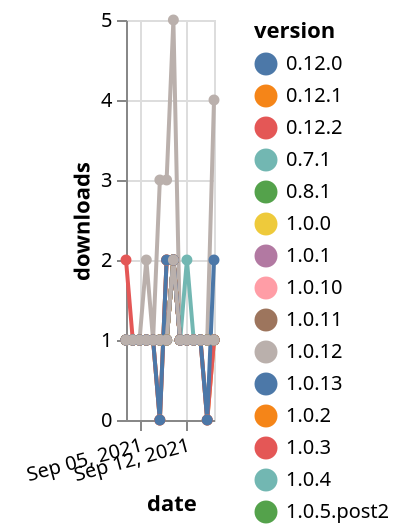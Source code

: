 {"$schema": "https://vega.github.io/schema/vega-lite/v5.json", "description": "A simple bar chart with embedded data.", "data": {"values": [{"date": "2021-09-03", "total": 210, "delta": 1, "version": "1.0.4"}, {"date": "2021-09-04", "total": 211, "delta": 1, "version": "1.0.4"}, {"date": "2021-09-05", "total": 212, "delta": 1, "version": "1.0.4"}, {"date": "2021-09-06", "total": 213, "delta": 1, "version": "1.0.4"}, {"date": "2021-09-07", "total": 214, "delta": 1, "version": "1.0.4"}, {"date": "2021-09-08", "total": 215, "delta": 1, "version": "1.0.4"}, {"date": "2021-09-09", "total": 216, "delta": 1, "version": "1.0.4"}, {"date": "2021-09-10", "total": 218, "delta": 2, "version": "1.0.4"}, {"date": "2021-09-11", "total": 219, "delta": 1, "version": "1.0.4"}, {"date": "2021-09-12", "total": 220, "delta": 1, "version": "1.0.4"}, {"date": "2021-09-13", "total": 221, "delta": 1, "version": "1.0.4"}, {"date": "2021-09-14", "total": 222, "delta": 1, "version": "1.0.4"}, {"date": "2021-09-15", "total": 223, "delta": 1, "version": "1.0.4"}, {"date": "2021-09-16", "total": 224, "delta": 1, "version": "1.0.4"}, {"date": "2021-09-03", "total": 179, "delta": 1, "version": "1.0.9"}, {"date": "2021-09-04", "total": 180, "delta": 1, "version": "1.0.9"}, {"date": "2021-09-05", "total": 181, "delta": 1, "version": "1.0.9"}, {"date": "2021-09-06", "total": 182, "delta": 1, "version": "1.0.9"}, {"date": "2021-09-07", "total": 183, "delta": 1, "version": "1.0.9"}, {"date": "2021-09-08", "total": 184, "delta": 1, "version": "1.0.9"}, {"date": "2021-09-09", "total": 185, "delta": 1, "version": "1.0.9"}, {"date": "2021-09-10", "total": 187, "delta": 2, "version": "1.0.9"}, {"date": "2021-09-11", "total": 188, "delta": 1, "version": "1.0.9"}, {"date": "2021-09-12", "total": 189, "delta": 1, "version": "1.0.9"}, {"date": "2021-09-13", "total": 190, "delta": 1, "version": "1.0.9"}, {"date": "2021-09-14", "total": 191, "delta": 1, "version": "1.0.9"}, {"date": "2021-09-15", "total": 192, "delta": 1, "version": "1.0.9"}, {"date": "2021-09-16", "total": 193, "delta": 1, "version": "1.0.9"}, {"date": "2021-09-03", "total": 170, "delta": 1, "version": "1.0.11"}, {"date": "2021-09-04", "total": 171, "delta": 1, "version": "1.0.11"}, {"date": "2021-09-05", "total": 172, "delta": 1, "version": "1.0.11"}, {"date": "2021-09-06", "total": 173, "delta": 1, "version": "1.0.11"}, {"date": "2021-09-07", "total": 174, "delta": 1, "version": "1.0.11"}, {"date": "2021-09-08", "total": 175, "delta": 1, "version": "1.0.11"}, {"date": "2021-09-09", "total": 176, "delta": 1, "version": "1.0.11"}, {"date": "2021-09-10", "total": 178, "delta": 2, "version": "1.0.11"}, {"date": "2021-09-11", "total": 179, "delta": 1, "version": "1.0.11"}, {"date": "2021-09-12", "total": 180, "delta": 1, "version": "1.0.11"}, {"date": "2021-09-13", "total": 181, "delta": 1, "version": "1.0.11"}, {"date": "2021-09-14", "total": 182, "delta": 1, "version": "1.0.11"}, {"date": "2021-09-15", "total": 183, "delta": 1, "version": "1.0.11"}, {"date": "2021-09-16", "total": 184, "delta": 1, "version": "1.0.11"}, {"date": "2021-09-03", "total": 235, "delta": 1, "version": "1.0.5.post2"}, {"date": "2021-09-04", "total": 236, "delta": 1, "version": "1.0.5.post2"}, {"date": "2021-09-05", "total": 237, "delta": 1, "version": "1.0.5.post2"}, {"date": "2021-09-06", "total": 238, "delta": 1, "version": "1.0.5.post2"}, {"date": "2021-09-07", "total": 239, "delta": 1, "version": "1.0.5.post2"}, {"date": "2021-09-08", "total": 240, "delta": 1, "version": "1.0.5.post2"}, {"date": "2021-09-09", "total": 241, "delta": 1, "version": "1.0.5.post2"}, {"date": "2021-09-10", "total": 243, "delta": 2, "version": "1.0.5.post2"}, {"date": "2021-09-11", "total": 244, "delta": 1, "version": "1.0.5.post2"}, {"date": "2021-09-12", "total": 245, "delta": 1, "version": "1.0.5.post2"}, {"date": "2021-09-13", "total": 246, "delta": 1, "version": "1.0.5.post2"}, {"date": "2021-09-14", "total": 247, "delta": 1, "version": "1.0.5.post2"}, {"date": "2021-09-15", "total": 248, "delta": 1, "version": "1.0.5.post2"}, {"date": "2021-09-16", "total": 249, "delta": 1, "version": "1.0.5.post2"}, {"date": "2021-09-03", "total": 144, "delta": 1, "version": "1.0.8"}, {"date": "2021-09-04", "total": 145, "delta": 1, "version": "1.0.8"}, {"date": "2021-09-05", "total": 146, "delta": 1, "version": "1.0.8"}, {"date": "2021-09-06", "total": 147, "delta": 1, "version": "1.0.8"}, {"date": "2021-09-07", "total": 148, "delta": 1, "version": "1.0.8"}, {"date": "2021-09-08", "total": 149, "delta": 1, "version": "1.0.8"}, {"date": "2021-09-09", "total": 150, "delta": 1, "version": "1.0.8"}, {"date": "2021-09-10", "total": 152, "delta": 2, "version": "1.0.8"}, {"date": "2021-09-11", "total": 153, "delta": 1, "version": "1.0.8"}, {"date": "2021-09-12", "total": 154, "delta": 1, "version": "1.0.8"}, {"date": "2021-09-13", "total": 155, "delta": 1, "version": "1.0.8"}, {"date": "2021-09-14", "total": 156, "delta": 1, "version": "1.0.8"}, {"date": "2021-09-15", "total": 157, "delta": 1, "version": "1.0.8"}, {"date": "2021-09-16", "total": 158, "delta": 1, "version": "1.0.8"}, {"date": "2021-09-03", "total": 296, "delta": 1, "version": "1.1.0"}, {"date": "2021-09-04", "total": 297, "delta": 1, "version": "1.1.0"}, {"date": "2021-09-05", "total": 298, "delta": 1, "version": "1.1.0"}, {"date": "2021-09-06", "total": 300, "delta": 2, "version": "1.1.0"}, {"date": "2021-09-07", "total": 301, "delta": 1, "version": "1.1.0"}, {"date": "2021-09-08", "total": 304, "delta": 3, "version": "1.1.0"}, {"date": "2021-09-09", "total": 307, "delta": 3, "version": "1.1.0"}, {"date": "2021-09-10", "total": 312, "delta": 5, "version": "1.1.0"}, {"date": "2021-09-11", "total": 313, "delta": 1, "version": "1.1.0"}, {"date": "2021-09-12", "total": 314, "delta": 1, "version": "1.1.0"}, {"date": "2021-09-13", "total": 315, "delta": 1, "version": "1.1.0"}, {"date": "2021-09-14", "total": 316, "delta": 1, "version": "1.1.0"}, {"date": "2021-09-15", "total": 317, "delta": 1, "version": "1.1.0"}, {"date": "2021-09-16", "total": 321, "delta": 4, "version": "1.1.0"}, {"date": "2021-09-03", "total": 196, "delta": 1, "version": "1.0.10"}, {"date": "2021-09-04", "total": 197, "delta": 1, "version": "1.0.10"}, {"date": "2021-09-05", "total": 198, "delta": 1, "version": "1.0.10"}, {"date": "2021-09-06", "total": 199, "delta": 1, "version": "1.0.10"}, {"date": "2021-09-07", "total": 200, "delta": 1, "version": "1.0.10"}, {"date": "2021-09-08", "total": 201, "delta": 1, "version": "1.0.10"}, {"date": "2021-09-09", "total": 202, "delta": 1, "version": "1.0.10"}, {"date": "2021-09-10", "total": 204, "delta": 2, "version": "1.0.10"}, {"date": "2021-09-11", "total": 205, "delta": 1, "version": "1.0.10"}, {"date": "2021-09-12", "total": 206, "delta": 1, "version": "1.0.10"}, {"date": "2021-09-13", "total": 207, "delta": 1, "version": "1.0.10"}, {"date": "2021-09-14", "total": 208, "delta": 1, "version": "1.0.10"}, {"date": "2021-09-15", "total": 209, "delta": 1, "version": "1.0.10"}, {"date": "2021-09-16", "total": 210, "delta": 1, "version": "1.0.10"}, {"date": "2021-09-03", "total": 182, "delta": 1, "version": "1.0.1"}, {"date": "2021-09-04", "total": 183, "delta": 1, "version": "1.0.1"}, {"date": "2021-09-05", "total": 184, "delta": 1, "version": "1.0.1"}, {"date": "2021-09-06", "total": 185, "delta": 1, "version": "1.0.1"}, {"date": "2021-09-07", "total": 186, "delta": 1, "version": "1.0.1"}, {"date": "2021-09-08", "total": 187, "delta": 1, "version": "1.0.1"}, {"date": "2021-09-09", "total": 188, "delta": 1, "version": "1.0.1"}, {"date": "2021-09-10", "total": 190, "delta": 2, "version": "1.0.1"}, {"date": "2021-09-11", "total": 191, "delta": 1, "version": "1.0.1"}, {"date": "2021-09-12", "total": 192, "delta": 1, "version": "1.0.1"}, {"date": "2021-09-13", "total": 193, "delta": 1, "version": "1.0.1"}, {"date": "2021-09-14", "total": 194, "delta": 1, "version": "1.0.1"}, {"date": "2021-09-15", "total": 195, "delta": 1, "version": "1.0.1"}, {"date": "2021-09-16", "total": 196, "delta": 1, "version": "1.0.1"}, {"date": "2021-09-03", "total": 137, "delta": 1, "version": "1.0.7"}, {"date": "2021-09-04", "total": 138, "delta": 1, "version": "1.0.7"}, {"date": "2021-09-05", "total": 139, "delta": 1, "version": "1.0.7"}, {"date": "2021-09-06", "total": 140, "delta": 1, "version": "1.0.7"}, {"date": "2021-09-07", "total": 141, "delta": 1, "version": "1.0.7"}, {"date": "2021-09-08", "total": 142, "delta": 1, "version": "1.0.7"}, {"date": "2021-09-09", "total": 143, "delta": 1, "version": "1.0.7"}, {"date": "2021-09-10", "total": 145, "delta": 2, "version": "1.0.7"}, {"date": "2021-09-11", "total": 146, "delta": 1, "version": "1.0.7"}, {"date": "2021-09-12", "total": 147, "delta": 1, "version": "1.0.7"}, {"date": "2021-09-13", "total": 148, "delta": 1, "version": "1.0.7"}, {"date": "2021-09-14", "total": 149, "delta": 1, "version": "1.0.7"}, {"date": "2021-09-15", "total": 150, "delta": 1, "version": "1.0.7"}, {"date": "2021-09-16", "total": 151, "delta": 1, "version": "1.0.7"}, {"date": "2021-09-03", "total": 178, "delta": 1, "version": "1.0.0"}, {"date": "2021-09-04", "total": 179, "delta": 1, "version": "1.0.0"}, {"date": "2021-09-05", "total": 180, "delta": 1, "version": "1.0.0"}, {"date": "2021-09-06", "total": 181, "delta": 1, "version": "1.0.0"}, {"date": "2021-09-07", "total": 182, "delta": 1, "version": "1.0.0"}, {"date": "2021-09-08", "total": 183, "delta": 1, "version": "1.0.0"}, {"date": "2021-09-09", "total": 184, "delta": 1, "version": "1.0.0"}, {"date": "2021-09-10", "total": 186, "delta": 2, "version": "1.0.0"}, {"date": "2021-09-11", "total": 187, "delta": 1, "version": "1.0.0"}, {"date": "2021-09-12", "total": 188, "delta": 1, "version": "1.0.0"}, {"date": "2021-09-13", "total": 189, "delta": 1, "version": "1.0.0"}, {"date": "2021-09-14", "total": 190, "delta": 1, "version": "1.0.0"}, {"date": "2021-09-15", "total": 191, "delta": 1, "version": "1.0.0"}, {"date": "2021-09-16", "total": 192, "delta": 1, "version": "1.0.0"}, {"date": "2021-09-03", "total": 295, "delta": 1, "version": "0.8.1"}, {"date": "2021-09-04", "total": 296, "delta": 1, "version": "0.8.1"}, {"date": "2021-09-05", "total": 297, "delta": 1, "version": "0.8.1"}, {"date": "2021-09-06", "total": 298, "delta": 1, "version": "0.8.1"}, {"date": "2021-09-07", "total": 299, "delta": 1, "version": "0.8.1"}, {"date": "2021-09-08", "total": 300, "delta": 1, "version": "0.8.1"}, {"date": "2021-09-09", "total": 301, "delta": 1, "version": "0.8.1"}, {"date": "2021-09-10", "total": 303, "delta": 2, "version": "0.8.1"}, {"date": "2021-09-11", "total": 304, "delta": 1, "version": "0.8.1"}, {"date": "2021-09-12", "total": 305, "delta": 1, "version": "0.8.1"}, {"date": "2021-09-13", "total": 306, "delta": 1, "version": "0.8.1"}, {"date": "2021-09-14", "total": 307, "delta": 1, "version": "0.8.1"}, {"date": "2021-09-15", "total": 308, "delta": 1, "version": "0.8.1"}, {"date": "2021-09-16", "total": 309, "delta": 1, "version": "0.8.1"}, {"date": "2021-09-03", "total": 204, "delta": 1, "version": "0.12.1"}, {"date": "2021-09-04", "total": 205, "delta": 1, "version": "0.12.1"}, {"date": "2021-09-05", "total": 206, "delta": 1, "version": "0.12.1"}, {"date": "2021-09-06", "total": 207, "delta": 1, "version": "0.12.1"}, {"date": "2021-09-07", "total": 208, "delta": 1, "version": "0.12.1"}, {"date": "2021-09-08", "total": 208, "delta": 0, "version": "0.12.1"}, {"date": "2021-09-09", "total": 210, "delta": 2, "version": "0.12.1"}, {"date": "2021-09-10", "total": 212, "delta": 2, "version": "0.12.1"}, {"date": "2021-09-11", "total": 213, "delta": 1, "version": "0.12.1"}, {"date": "2021-09-12", "total": 214, "delta": 1, "version": "0.12.1"}, {"date": "2021-09-13", "total": 215, "delta": 1, "version": "0.12.1"}, {"date": "2021-09-14", "total": 216, "delta": 1, "version": "0.12.1"}, {"date": "2021-09-15", "total": 216, "delta": 0, "version": "0.12.1"}, {"date": "2021-09-16", "total": 217, "delta": 1, "version": "0.12.1"}, {"date": "2021-09-03", "total": 158, "delta": 1, "version": "1.0.6"}, {"date": "2021-09-04", "total": 159, "delta": 1, "version": "1.0.6"}, {"date": "2021-09-05", "total": 160, "delta": 1, "version": "1.0.6"}, {"date": "2021-09-06", "total": 161, "delta": 1, "version": "1.0.6"}, {"date": "2021-09-07", "total": 162, "delta": 1, "version": "1.0.6"}, {"date": "2021-09-08", "total": 163, "delta": 1, "version": "1.0.6"}, {"date": "2021-09-09", "total": 164, "delta": 1, "version": "1.0.6"}, {"date": "2021-09-10", "total": 166, "delta": 2, "version": "1.0.6"}, {"date": "2021-09-11", "total": 167, "delta": 1, "version": "1.0.6"}, {"date": "2021-09-12", "total": 168, "delta": 1, "version": "1.0.6"}, {"date": "2021-09-13", "total": 169, "delta": 1, "version": "1.0.6"}, {"date": "2021-09-14", "total": 170, "delta": 1, "version": "1.0.6"}, {"date": "2021-09-15", "total": 171, "delta": 1, "version": "1.0.6"}, {"date": "2021-09-16", "total": 172, "delta": 1, "version": "1.0.6"}, {"date": "2021-09-03", "total": 224, "delta": 2, "version": "1.0.3"}, {"date": "2021-09-04", "total": 225, "delta": 1, "version": "1.0.3"}, {"date": "2021-09-05", "total": 226, "delta": 1, "version": "1.0.3"}, {"date": "2021-09-06", "total": 227, "delta": 1, "version": "1.0.3"}, {"date": "2021-09-07", "total": 228, "delta": 1, "version": "1.0.3"}, {"date": "2021-09-08", "total": 229, "delta": 1, "version": "1.0.3"}, {"date": "2021-09-09", "total": 230, "delta": 1, "version": "1.0.3"}, {"date": "2021-09-10", "total": 232, "delta": 2, "version": "1.0.3"}, {"date": "2021-09-11", "total": 233, "delta": 1, "version": "1.0.3"}, {"date": "2021-09-12", "total": 234, "delta": 1, "version": "1.0.3"}, {"date": "2021-09-13", "total": 235, "delta": 1, "version": "1.0.3"}, {"date": "2021-09-14", "total": 236, "delta": 1, "version": "1.0.3"}, {"date": "2021-09-15", "total": 237, "delta": 1, "version": "1.0.3"}, {"date": "2021-09-16", "total": 238, "delta": 1, "version": "1.0.3"}, {"date": "2021-09-03", "total": 236, "delta": 1, "version": "0.7.1"}, {"date": "2021-09-04", "total": 237, "delta": 1, "version": "0.7.1"}, {"date": "2021-09-05", "total": 238, "delta": 1, "version": "0.7.1"}, {"date": "2021-09-06", "total": 239, "delta": 1, "version": "0.7.1"}, {"date": "2021-09-07", "total": 240, "delta": 1, "version": "0.7.1"}, {"date": "2021-09-08", "total": 241, "delta": 1, "version": "0.7.1"}, {"date": "2021-09-09", "total": 242, "delta": 1, "version": "0.7.1"}, {"date": "2021-09-10", "total": 244, "delta": 2, "version": "0.7.1"}, {"date": "2021-09-11", "total": 245, "delta": 1, "version": "0.7.1"}, {"date": "2021-09-12", "total": 247, "delta": 2, "version": "0.7.1"}, {"date": "2021-09-13", "total": 248, "delta": 1, "version": "0.7.1"}, {"date": "2021-09-14", "total": 249, "delta": 1, "version": "0.7.1"}, {"date": "2021-09-15", "total": 250, "delta": 1, "version": "0.7.1"}, {"date": "2021-09-16", "total": 251, "delta": 1, "version": "0.7.1"}, {"date": "2021-09-03", "total": 185, "delta": 1, "version": "1.0.2"}, {"date": "2021-09-04", "total": 186, "delta": 1, "version": "1.0.2"}, {"date": "2021-09-05", "total": 187, "delta": 1, "version": "1.0.2"}, {"date": "2021-09-06", "total": 188, "delta": 1, "version": "1.0.2"}, {"date": "2021-09-07", "total": 189, "delta": 1, "version": "1.0.2"}, {"date": "2021-09-08", "total": 190, "delta": 1, "version": "1.0.2"}, {"date": "2021-09-09", "total": 191, "delta": 1, "version": "1.0.2"}, {"date": "2021-09-10", "total": 193, "delta": 2, "version": "1.0.2"}, {"date": "2021-09-11", "total": 194, "delta": 1, "version": "1.0.2"}, {"date": "2021-09-12", "total": 195, "delta": 1, "version": "1.0.2"}, {"date": "2021-09-13", "total": 196, "delta": 1, "version": "1.0.2"}, {"date": "2021-09-14", "total": 197, "delta": 1, "version": "1.0.2"}, {"date": "2021-09-15", "total": 198, "delta": 1, "version": "1.0.2"}, {"date": "2021-09-16", "total": 199, "delta": 1, "version": "1.0.2"}, {"date": "2021-09-03", "total": 202, "delta": 1, "version": "0.12.2"}, {"date": "2021-09-04", "total": 203, "delta": 1, "version": "0.12.2"}, {"date": "2021-09-05", "total": 204, "delta": 1, "version": "0.12.2"}, {"date": "2021-09-06", "total": 205, "delta": 1, "version": "0.12.2"}, {"date": "2021-09-07", "total": 206, "delta": 1, "version": "0.12.2"}, {"date": "2021-09-08", "total": 206, "delta": 0, "version": "0.12.2"}, {"date": "2021-09-09", "total": 208, "delta": 2, "version": "0.12.2"}, {"date": "2021-09-10", "total": 210, "delta": 2, "version": "0.12.2"}, {"date": "2021-09-11", "total": 211, "delta": 1, "version": "0.12.2"}, {"date": "2021-09-12", "total": 212, "delta": 1, "version": "0.12.2"}, {"date": "2021-09-13", "total": 213, "delta": 1, "version": "0.12.2"}, {"date": "2021-09-14", "total": 214, "delta": 1, "version": "0.12.2"}, {"date": "2021-09-15", "total": 214, "delta": 0, "version": "0.12.2"}, {"date": "2021-09-16", "total": 215, "delta": 1, "version": "0.12.2"}, {"date": "2021-09-03", "total": 150, "delta": 1, "version": "1.0.13"}, {"date": "2021-09-04", "total": 151, "delta": 1, "version": "1.0.13"}, {"date": "2021-09-05", "total": 152, "delta": 1, "version": "1.0.13"}, {"date": "2021-09-06", "total": 153, "delta": 1, "version": "1.0.13"}, {"date": "2021-09-07", "total": 154, "delta": 1, "version": "1.0.13"}, {"date": "2021-09-08", "total": 155, "delta": 1, "version": "1.0.13"}, {"date": "2021-09-09", "total": 156, "delta": 1, "version": "1.0.13"}, {"date": "2021-09-10", "total": 158, "delta": 2, "version": "1.0.13"}, {"date": "2021-09-11", "total": 159, "delta": 1, "version": "1.0.13"}, {"date": "2021-09-12", "total": 160, "delta": 1, "version": "1.0.13"}, {"date": "2021-09-13", "total": 161, "delta": 1, "version": "1.0.13"}, {"date": "2021-09-14", "total": 162, "delta": 1, "version": "1.0.13"}, {"date": "2021-09-15", "total": 163, "delta": 1, "version": "1.0.13"}, {"date": "2021-09-16", "total": 164, "delta": 1, "version": "1.0.13"}, {"date": "2021-09-03", "total": 249, "delta": 1, "version": "0.12.0"}, {"date": "2021-09-04", "total": 250, "delta": 1, "version": "0.12.0"}, {"date": "2021-09-05", "total": 251, "delta": 1, "version": "0.12.0"}, {"date": "2021-09-06", "total": 252, "delta": 1, "version": "0.12.0"}, {"date": "2021-09-07", "total": 253, "delta": 1, "version": "0.12.0"}, {"date": "2021-09-08", "total": 253, "delta": 0, "version": "0.12.0"}, {"date": "2021-09-09", "total": 255, "delta": 2, "version": "0.12.0"}, {"date": "2021-09-10", "total": 257, "delta": 2, "version": "0.12.0"}, {"date": "2021-09-11", "total": 258, "delta": 1, "version": "0.12.0"}, {"date": "2021-09-12", "total": 259, "delta": 1, "version": "0.12.0"}, {"date": "2021-09-13", "total": 260, "delta": 1, "version": "0.12.0"}, {"date": "2021-09-14", "total": 261, "delta": 1, "version": "0.12.0"}, {"date": "2021-09-15", "total": 261, "delta": 0, "version": "0.12.0"}, {"date": "2021-09-16", "total": 263, "delta": 2, "version": "0.12.0"}, {"date": "2021-09-03", "total": 154, "delta": 1, "version": "1.0.12"}, {"date": "2021-09-04", "total": 155, "delta": 1, "version": "1.0.12"}, {"date": "2021-09-05", "total": 156, "delta": 1, "version": "1.0.12"}, {"date": "2021-09-06", "total": 157, "delta": 1, "version": "1.0.12"}, {"date": "2021-09-07", "total": 158, "delta": 1, "version": "1.0.12"}, {"date": "2021-09-08", "total": 159, "delta": 1, "version": "1.0.12"}, {"date": "2021-09-09", "total": 160, "delta": 1, "version": "1.0.12"}, {"date": "2021-09-10", "total": 162, "delta": 2, "version": "1.0.12"}, {"date": "2021-09-11", "total": 163, "delta": 1, "version": "1.0.12"}, {"date": "2021-09-12", "total": 164, "delta": 1, "version": "1.0.12"}, {"date": "2021-09-13", "total": 165, "delta": 1, "version": "1.0.12"}, {"date": "2021-09-14", "total": 166, "delta": 1, "version": "1.0.12"}, {"date": "2021-09-15", "total": 167, "delta": 1, "version": "1.0.12"}, {"date": "2021-09-16", "total": 168, "delta": 1, "version": "1.0.12"}]}, "width": "container", "mark": {"type": "line", "point": {"filled": true}}, "encoding": {"x": {"field": "date", "type": "temporal", "timeUnit": "yearmonthdate", "title": "date", "axis": {"labelAngle": -15}}, "y": {"field": "delta", "type": "quantitative", "title": "downloads"}, "color": {"field": "version", "type": "nominal"}, "tooltip": {"field": "delta"}}}